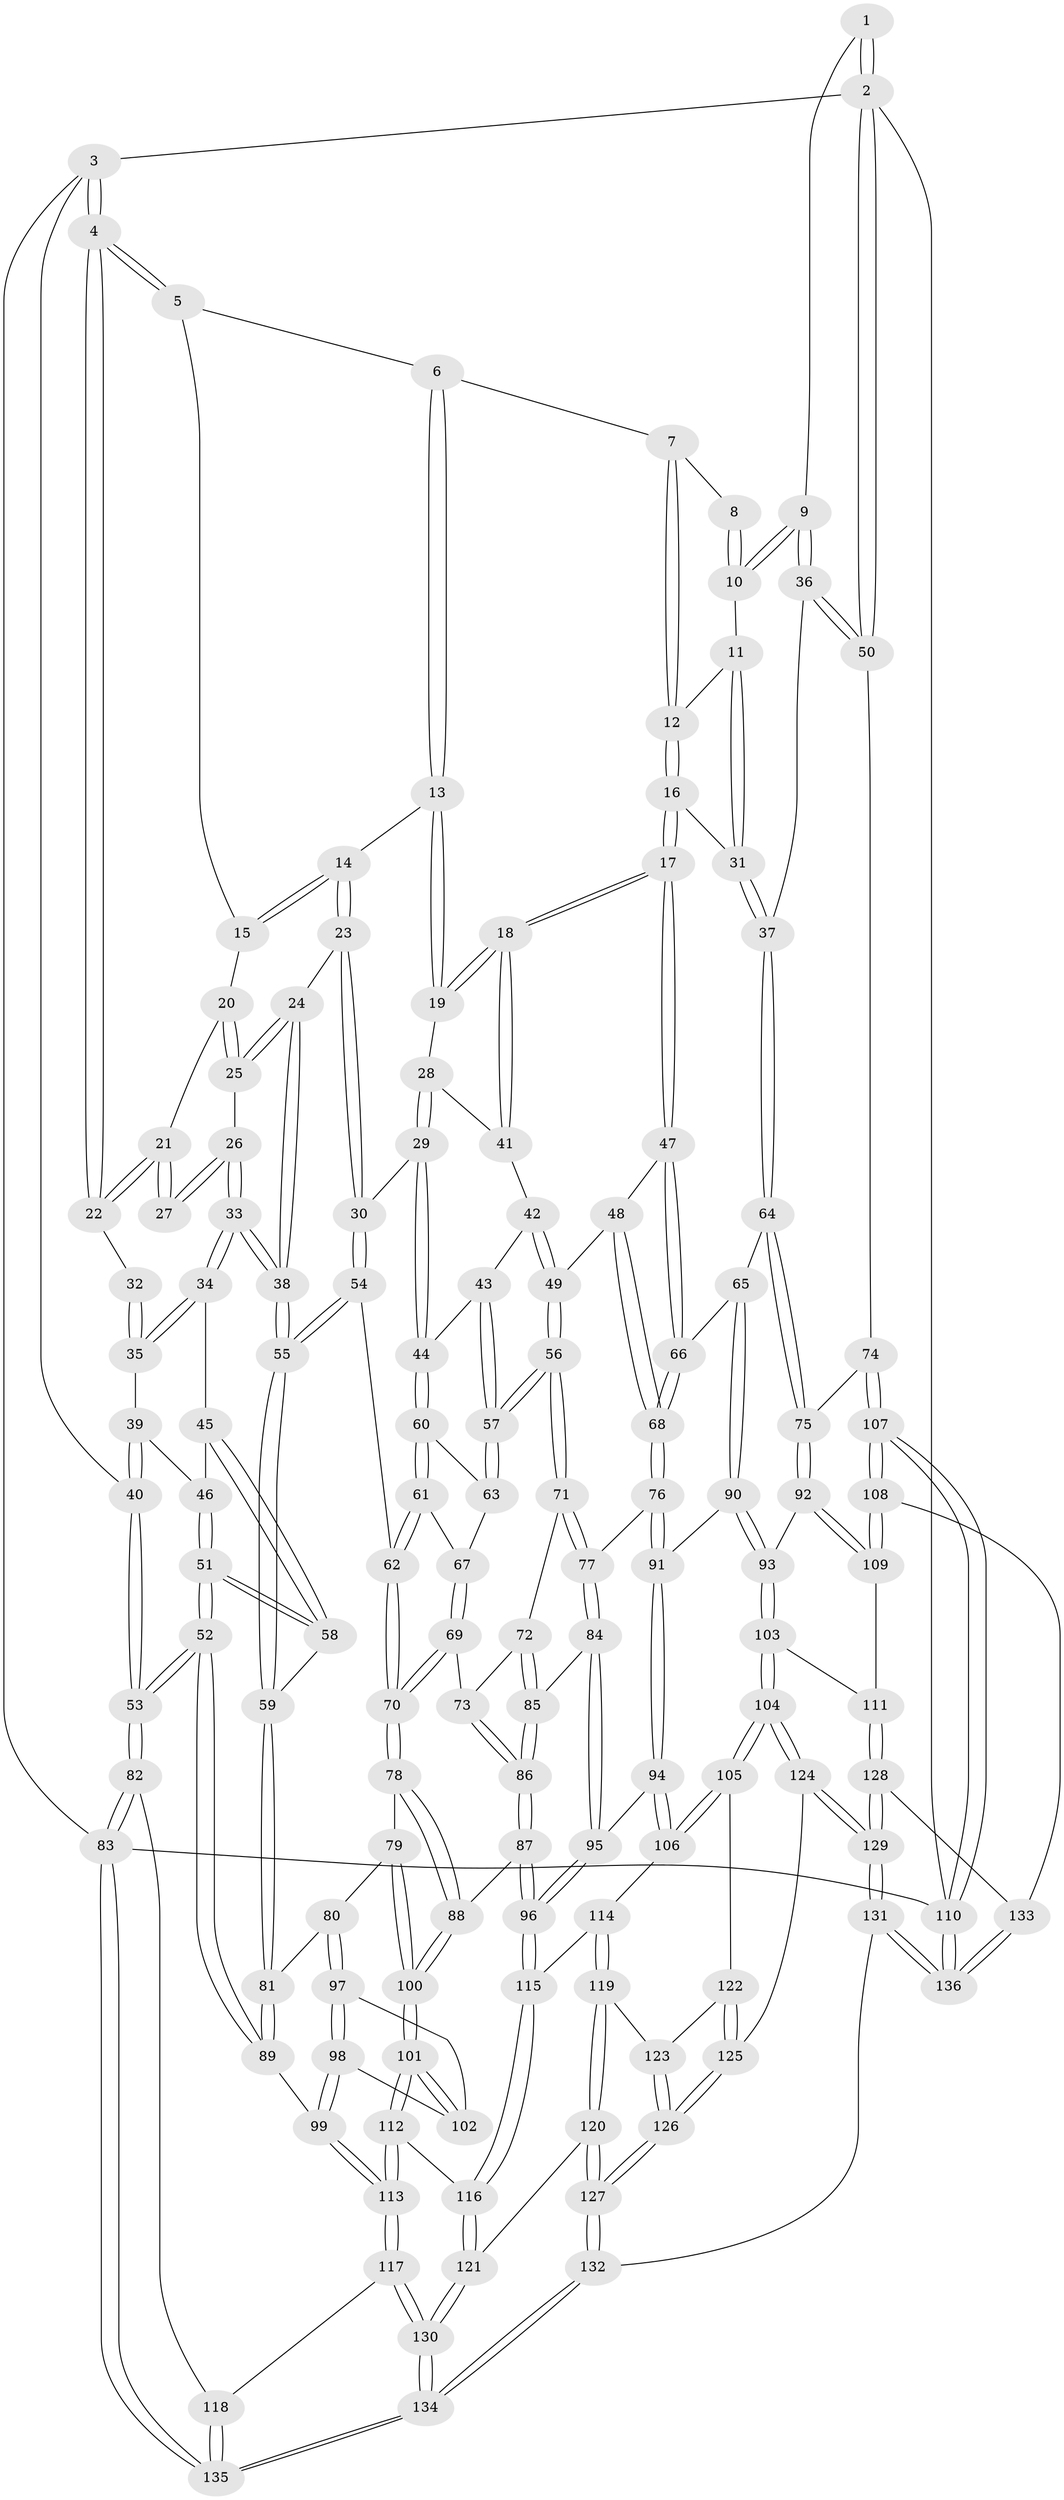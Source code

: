 // coarse degree distribution, {9: 0.014705882352941176, 2: 0.029411764705882353, 4: 0.4264705882352941, 6: 0.1323529411764706, 5: 0.27941176470588236, 3: 0.10294117647058823, 7: 0.014705882352941176}
// Generated by graph-tools (version 1.1) at 2025/21/03/04/25 18:21:14]
// undirected, 136 vertices, 337 edges
graph export_dot {
graph [start="1"]
  node [color=gray90,style=filled];
  1 [pos="+0.9676711194492181+0"];
  2 [pos="+1+0"];
  3 [pos="+0+0"];
  4 [pos="+0+0"];
  5 [pos="+0.23864361282045315+0"];
  6 [pos="+0.5747852362705272+0"];
  7 [pos="+0.7615297355057883+0"];
  8 [pos="+0.8661231547354895+0"];
  9 [pos="+0.9400279391797924+0.1567872990927861"];
  10 [pos="+0.8779286397029433+0.12288241134774135"];
  11 [pos="+0.8463326862628842+0.11558839297129309"];
  12 [pos="+0.769317847256975+0"];
  13 [pos="+0.5486038467773184+0.046176531763298445"];
  14 [pos="+0.42281049320190117+0.0928802044400815"];
  15 [pos="+0.3395523110308649+0.054687393802680825"];
  16 [pos="+0.655932114665966+0.1730318811939007"];
  17 [pos="+0.6541550264171248+0.17321390213518487"];
  18 [pos="+0.6451468497904533+0.16799950637929714"];
  19 [pos="+0.5810830228114725+0.10144959257865516"];
  20 [pos="+0.3039607985811343+0.09540756339666365"];
  21 [pos="+0.27259050770105625+0.10980906766649513"];
  22 [pos="+0+0"];
  23 [pos="+0.3962373165266773+0.21446131536874324"];
  24 [pos="+0.3689019072121101+0.2056418060011813"];
  25 [pos="+0.34516589700275724+0.192308095515735"];
  26 [pos="+0.2510335931207249+0.19219989674495952"];
  27 [pos="+0.24200209385724697+0.15869229879771146"];
  28 [pos="+0.45396397972024927+0.21947328214840264"];
  29 [pos="+0.42582970297074607+0.233008285641524"];
  30 [pos="+0.3967507663981914+0.2153926893370367"];
  31 [pos="+0.6864180965975286+0.17984282067264476"];
  32 [pos="+0.13876714605398374+0.12865425543111098"];
  33 [pos="+0.23119284606828222+0.2556973468081143"];
  34 [pos="+0.15757062366068375+0.2444080936900397"];
  35 [pos="+0.14550825985655294+0.2128334012036171"];
  36 [pos="+0.965775683884523+0.18523535225307095"];
  37 [pos="+0.8201906000017453+0.29552727091341563"];
  38 [pos="+0.24169998286525465+0.27260451239634204"];
  39 [pos="+0.02873660236332822+0.20902804931016483"];
  40 [pos="+0+0"];
  41 [pos="+0.5490045771785482+0.22980813709264844"];
  42 [pos="+0.5270661015258632+0.2609258151864334"];
  43 [pos="+0.45612960552109705+0.25872581644885057"];
  44 [pos="+0.4280251836260486+0.2373738120019179"];
  45 [pos="+0.1478528011955798+0.25342811706685214"];
  46 [pos="+0.07528129158263586+0.2595842981680794"];
  47 [pos="+0.6499248347634484+0.19877443039205225"];
  48 [pos="+0.6148547400567578+0.2888131816591886"];
  49 [pos="+0.5348088140197439+0.3483549774260387"];
  50 [pos="+1+0.2492362627923272"];
  51 [pos="+0.050096045776294264+0.40162438469875744"];
  52 [pos="+0+0.5218315610237052"];
  53 [pos="+0+0.5213584623199984"];
  54 [pos="+0.2926232719467456+0.3513510466873637"];
  55 [pos="+0.2723048624968395+0.34974144813840896"];
  56 [pos="+0.5272406294618056+0.35905528183961216"];
  57 [pos="+0.5101900013678602+0.34358593096397877"];
  58 [pos="+0.11710981674977165+0.38325166059444454"];
  59 [pos="+0.2184835574334297+0.3954206405107548"];
  60 [pos="+0.4210664067763086+0.2930468851444657"];
  61 [pos="+0.4004253561786673+0.3305525411540397"];
  62 [pos="+0.3035853005058984+0.3575303910409624"];
  63 [pos="+0.4492163410095807+0.3280184514721081"];
  64 [pos="+0.8078269779933236+0.37895169006312707"];
  65 [pos="+0.7807682093539455+0.39255528009791635"];
  66 [pos="+0.7284734900755151+0.39630209350001117"];
  67 [pos="+0.4218843328752681+0.3498704083400204"];
  68 [pos="+0.6817634825415114+0.4129937933775164"];
  69 [pos="+0.4482022600909327+0.4147973978628992"];
  70 [pos="+0.36843826848568534+0.42876651055396553"];
  71 [pos="+0.5263812423717774+0.37569228071616795"];
  72 [pos="+0.4577072417077094+0.4121287206104457"];
  73 [pos="+0.4484857228313013+0.41484451539404116"];
  74 [pos="+1+0.38119803895639837"];
  75 [pos="+0.9412412471037256+0.4591143636204552"];
  76 [pos="+0.6465193991582907+0.4439805135448449"];
  77 [pos="+0.6036170167929742+0.450725741184967"];
  78 [pos="+0.35522501657227196+0.49564385469863254"];
  79 [pos="+0.2541384044141581+0.507999741165428"];
  80 [pos="+0.24857600961707954+0.5057958160549828"];
  81 [pos="+0.22679697344927902+0.4742549103973831"];
  82 [pos="+0+0.8276645903136222"];
  83 [pos="+0+1"];
  84 [pos="+0.5810810384819493+0.488044509170094"];
  85 [pos="+0.501425115390471+0.4779046788915832"];
  86 [pos="+0.4558814308634924+0.5193132126128287"];
  87 [pos="+0.43964778726407844+0.6005785727816181"];
  88 [pos="+0.4171074138805578+0.59784710237035"];
  89 [pos="+0.0011819445746862301+0.5854459992380732"];
  90 [pos="+0.7688491594346768+0.5742041822519225"];
  91 [pos="+0.7145939248262801+0.5684656497334932"];
  92 [pos="+0.88515622364654+0.5781661778507543"];
  93 [pos="+0.7802076270336195+0.5818022228407373"];
  94 [pos="+0.6441424438809854+0.6182919138197073"];
  95 [pos="+0.5642470484250315+0.5393278255958505"];
  96 [pos="+0.4463100950461989+0.6038789165546491"];
  97 [pos="+0.24320129479179628+0.5144672332218995"];
  98 [pos="+0.09696131460657961+0.5905722165475901"];
  99 [pos="+0.030894902783093578+0.604761131923252"];
  100 [pos="+0.32153140454460477+0.6462450460582916"];
  101 [pos="+0.27934056976389343+0.6904336369523395"];
  102 [pos="+0.2165076132105112+0.5756464806338415"];
  103 [pos="+0.7552832824130015+0.7428668897988525"];
  104 [pos="+0.7209101922020845+0.7619034233995611"];
  105 [pos="+0.6459351924747991+0.7095144694609811"];
  106 [pos="+0.6284832459407863+0.689928565941031"];
  107 [pos="+1+0.7331098688210073"];
  108 [pos="+0.9711239962006197+0.7406913673364751"];
  109 [pos="+0.9642770509590441+0.7365379002485598"];
  110 [pos="+1+1"];
  111 [pos="+0.8492576673760548+0.7470693624151905"];
  112 [pos="+0.2665389699713499+0.7135471543092978"];
  113 [pos="+0.18737886516162852+0.7631867062646948"];
  114 [pos="+0.5332298015241975+0.6956228294665656"];
  115 [pos="+0.490345108599855+0.6814590150911976"];
  116 [pos="+0.42334681634455934+0.8000955711616462"];
  117 [pos="+0.17979265193930624+0.8106588336735929"];
  118 [pos="+0.11018203731652776+0.8671074591151525"];
  119 [pos="+0.548450410266862+0.8034471491242146"];
  120 [pos="+0.4937203018185881+0.8706591917612259"];
  121 [pos="+0.4319349565033869+0.8372924847666944"];
  122 [pos="+0.5816613822524477+0.8014938241360048"];
  123 [pos="+0.577391934338017+0.8026228532821535"];
  124 [pos="+0.716816951406256+0.7885206551958324"];
  125 [pos="+0.6331529980629301+0.8310540474232349"];
  126 [pos="+0.5983636461941584+0.8819502168916564"];
  127 [pos="+0.5574359285138072+0.964061299750584"];
  128 [pos="+0.8030847008754335+0.9140423258882435"];
  129 [pos="+0.7522424608292181+0.9291208121630226"];
  130 [pos="+0.30599282639943765+0.9408948402853567"];
  131 [pos="+0.6286139597693027+1"];
  132 [pos="+0.6170980003587332+1"];
  133 [pos="+0.9055985348684026+0.898245103891468"];
  134 [pos="+0.336903025293185+1"];
  135 [pos="+0.0537862258917138+1"];
  136 [pos="+1+1"];
  1 -- 2;
  1 -- 2;
  1 -- 9;
  2 -- 3;
  2 -- 50;
  2 -- 50;
  2 -- 110;
  3 -- 4;
  3 -- 4;
  3 -- 40;
  3 -- 83;
  4 -- 5;
  4 -- 5;
  4 -- 22;
  4 -- 22;
  5 -- 6;
  5 -- 15;
  6 -- 7;
  6 -- 13;
  6 -- 13;
  7 -- 8;
  7 -- 12;
  7 -- 12;
  8 -- 10;
  8 -- 10;
  9 -- 10;
  9 -- 10;
  9 -- 36;
  9 -- 36;
  10 -- 11;
  11 -- 12;
  11 -- 31;
  11 -- 31;
  12 -- 16;
  12 -- 16;
  13 -- 14;
  13 -- 19;
  13 -- 19;
  14 -- 15;
  14 -- 15;
  14 -- 23;
  14 -- 23;
  15 -- 20;
  16 -- 17;
  16 -- 17;
  16 -- 31;
  17 -- 18;
  17 -- 18;
  17 -- 47;
  17 -- 47;
  18 -- 19;
  18 -- 19;
  18 -- 41;
  18 -- 41;
  19 -- 28;
  20 -- 21;
  20 -- 25;
  20 -- 25;
  21 -- 22;
  21 -- 22;
  21 -- 27;
  21 -- 27;
  22 -- 32;
  23 -- 24;
  23 -- 30;
  23 -- 30;
  24 -- 25;
  24 -- 25;
  24 -- 38;
  24 -- 38;
  25 -- 26;
  26 -- 27;
  26 -- 27;
  26 -- 33;
  26 -- 33;
  28 -- 29;
  28 -- 29;
  28 -- 41;
  29 -- 30;
  29 -- 44;
  29 -- 44;
  30 -- 54;
  30 -- 54;
  31 -- 37;
  31 -- 37;
  32 -- 35;
  32 -- 35;
  33 -- 34;
  33 -- 34;
  33 -- 38;
  33 -- 38;
  34 -- 35;
  34 -- 35;
  34 -- 45;
  35 -- 39;
  36 -- 37;
  36 -- 50;
  36 -- 50;
  37 -- 64;
  37 -- 64;
  38 -- 55;
  38 -- 55;
  39 -- 40;
  39 -- 40;
  39 -- 46;
  40 -- 53;
  40 -- 53;
  41 -- 42;
  42 -- 43;
  42 -- 49;
  42 -- 49;
  43 -- 44;
  43 -- 57;
  43 -- 57;
  44 -- 60;
  44 -- 60;
  45 -- 46;
  45 -- 58;
  45 -- 58;
  46 -- 51;
  46 -- 51;
  47 -- 48;
  47 -- 66;
  47 -- 66;
  48 -- 49;
  48 -- 68;
  48 -- 68;
  49 -- 56;
  49 -- 56;
  50 -- 74;
  51 -- 52;
  51 -- 52;
  51 -- 58;
  51 -- 58;
  52 -- 53;
  52 -- 53;
  52 -- 89;
  52 -- 89;
  53 -- 82;
  53 -- 82;
  54 -- 55;
  54 -- 55;
  54 -- 62;
  55 -- 59;
  55 -- 59;
  56 -- 57;
  56 -- 57;
  56 -- 71;
  56 -- 71;
  57 -- 63;
  57 -- 63;
  58 -- 59;
  59 -- 81;
  59 -- 81;
  60 -- 61;
  60 -- 61;
  60 -- 63;
  61 -- 62;
  61 -- 62;
  61 -- 67;
  62 -- 70;
  62 -- 70;
  63 -- 67;
  64 -- 65;
  64 -- 75;
  64 -- 75;
  65 -- 66;
  65 -- 90;
  65 -- 90;
  66 -- 68;
  66 -- 68;
  67 -- 69;
  67 -- 69;
  68 -- 76;
  68 -- 76;
  69 -- 70;
  69 -- 70;
  69 -- 73;
  70 -- 78;
  70 -- 78;
  71 -- 72;
  71 -- 77;
  71 -- 77;
  72 -- 73;
  72 -- 85;
  72 -- 85;
  73 -- 86;
  73 -- 86;
  74 -- 75;
  74 -- 107;
  74 -- 107;
  75 -- 92;
  75 -- 92;
  76 -- 77;
  76 -- 91;
  76 -- 91;
  77 -- 84;
  77 -- 84;
  78 -- 79;
  78 -- 88;
  78 -- 88;
  79 -- 80;
  79 -- 100;
  79 -- 100;
  80 -- 81;
  80 -- 97;
  80 -- 97;
  81 -- 89;
  81 -- 89;
  82 -- 83;
  82 -- 83;
  82 -- 118;
  83 -- 135;
  83 -- 135;
  83 -- 110;
  84 -- 85;
  84 -- 95;
  84 -- 95;
  85 -- 86;
  85 -- 86;
  86 -- 87;
  86 -- 87;
  87 -- 88;
  87 -- 96;
  87 -- 96;
  88 -- 100;
  88 -- 100;
  89 -- 99;
  90 -- 91;
  90 -- 93;
  90 -- 93;
  91 -- 94;
  91 -- 94;
  92 -- 93;
  92 -- 109;
  92 -- 109;
  93 -- 103;
  93 -- 103;
  94 -- 95;
  94 -- 106;
  94 -- 106;
  95 -- 96;
  95 -- 96;
  96 -- 115;
  96 -- 115;
  97 -- 98;
  97 -- 98;
  97 -- 102;
  98 -- 99;
  98 -- 99;
  98 -- 102;
  99 -- 113;
  99 -- 113;
  100 -- 101;
  100 -- 101;
  101 -- 102;
  101 -- 102;
  101 -- 112;
  101 -- 112;
  103 -- 104;
  103 -- 104;
  103 -- 111;
  104 -- 105;
  104 -- 105;
  104 -- 124;
  104 -- 124;
  105 -- 106;
  105 -- 106;
  105 -- 122;
  106 -- 114;
  107 -- 108;
  107 -- 108;
  107 -- 110;
  107 -- 110;
  108 -- 109;
  108 -- 109;
  108 -- 133;
  109 -- 111;
  110 -- 136;
  110 -- 136;
  111 -- 128;
  111 -- 128;
  112 -- 113;
  112 -- 113;
  112 -- 116;
  113 -- 117;
  113 -- 117;
  114 -- 115;
  114 -- 119;
  114 -- 119;
  115 -- 116;
  115 -- 116;
  116 -- 121;
  116 -- 121;
  117 -- 118;
  117 -- 130;
  117 -- 130;
  118 -- 135;
  118 -- 135;
  119 -- 120;
  119 -- 120;
  119 -- 123;
  120 -- 121;
  120 -- 127;
  120 -- 127;
  121 -- 130;
  121 -- 130;
  122 -- 123;
  122 -- 125;
  122 -- 125;
  123 -- 126;
  123 -- 126;
  124 -- 125;
  124 -- 129;
  124 -- 129;
  125 -- 126;
  125 -- 126;
  126 -- 127;
  126 -- 127;
  127 -- 132;
  127 -- 132;
  128 -- 129;
  128 -- 129;
  128 -- 133;
  129 -- 131;
  129 -- 131;
  130 -- 134;
  130 -- 134;
  131 -- 132;
  131 -- 136;
  131 -- 136;
  132 -- 134;
  132 -- 134;
  133 -- 136;
  133 -- 136;
  134 -- 135;
  134 -- 135;
}
